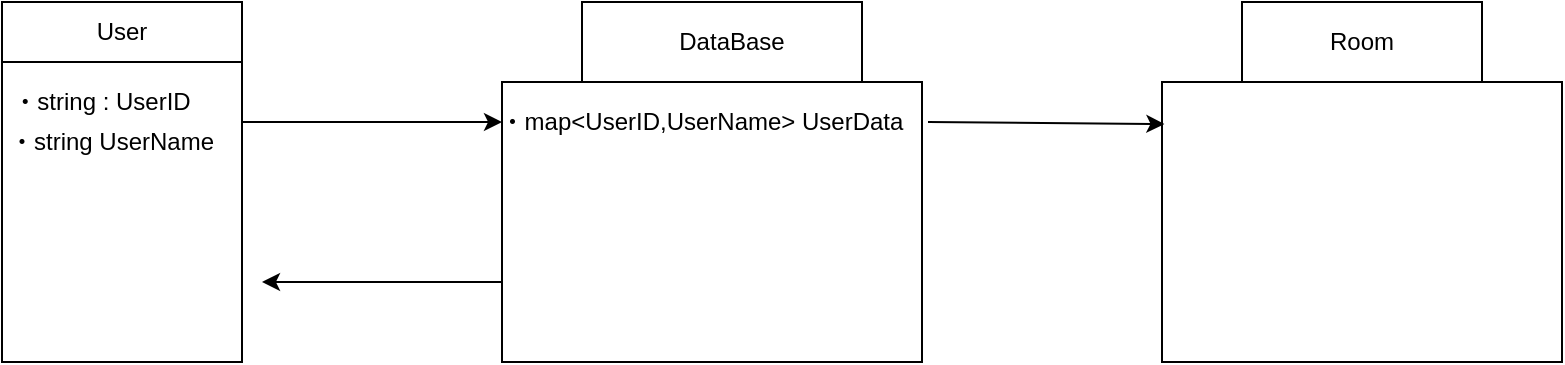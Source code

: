 <mxfile version="12.1.7" type="github" pages="1">
  <diagram id="VOGU1n00awtJ55gnDfI6" name="Page-1">
    <mxGraphModel dx="820" dy="571" grid="1" gridSize="10" guides="1" tooltips="1" connect="1" arrows="1" fold="1" page="1" pageScale="1" pageWidth="827" pageHeight="1169" math="0" shadow="0">
      <root>
        <mxCell id="0"/>
        <mxCell id="1" parent="0"/>
        <mxCell id="lj-SIOatGXmswrZ_GrTb-2" value="" style="rounded=0;whiteSpace=wrap;html=1;" parent="1" vertex="1">
          <mxGeometry x="20" y="20" width="120" height="30" as="geometry"/>
        </mxCell>
        <mxCell id="lj-SIOatGXmswrZ_GrTb-6" value="" style="rounded=0;whiteSpace=wrap;html=1;" parent="1" vertex="1">
          <mxGeometry x="20" y="50" width="120" height="150" as="geometry"/>
        </mxCell>
        <mxCell id="lj-SIOatGXmswrZ_GrTb-7" value="" style="rounded=0;whiteSpace=wrap;html=1;" parent="1" vertex="1">
          <mxGeometry x="310" y="20" width="140" height="40" as="geometry"/>
        </mxCell>
        <mxCell id="lj-SIOatGXmswrZ_GrTb-9" value="" style="rounded=0;whiteSpace=wrap;html=1;" parent="1" vertex="1">
          <mxGeometry x="270" y="60" width="210" height="140" as="geometry"/>
        </mxCell>
        <mxCell id="lj-SIOatGXmswrZ_GrTb-10" value="User" style="text;html=1;strokeColor=none;fillColor=none;align=center;verticalAlign=middle;whiteSpace=wrap;rounded=0;" parent="1" vertex="1">
          <mxGeometry x="40" y="25" width="80" height="20" as="geometry"/>
        </mxCell>
        <mxCell id="lj-SIOatGXmswrZ_GrTb-11" value="DataBase" style="text;html=1;strokeColor=none;fillColor=none;align=center;verticalAlign=middle;whiteSpace=wrap;rounded=0;" parent="1" vertex="1">
          <mxGeometry x="340" y="30" width="90" height="20" as="geometry"/>
        </mxCell>
        <mxCell id="lj-SIOatGXmswrZ_GrTb-12" value="" style="rounded=0;whiteSpace=wrap;html=1;" parent="1" vertex="1">
          <mxGeometry x="640" y="20" width="120" height="40" as="geometry"/>
        </mxCell>
        <mxCell id="lj-SIOatGXmswrZ_GrTb-13" value="Room" style="text;html=1;strokeColor=none;fillColor=none;align=center;verticalAlign=middle;whiteSpace=wrap;rounded=0;" parent="1" vertex="1">
          <mxGeometry x="645" y="30" width="110" height="20" as="geometry"/>
        </mxCell>
        <mxCell id="lj-SIOatGXmswrZ_GrTb-14" value="" style="rounded=0;whiteSpace=wrap;html=1;" parent="1" vertex="1">
          <mxGeometry x="600" y="60" width="200" height="140" as="geometry"/>
        </mxCell>
        <mxCell id="lj-SIOatGXmswrZ_GrTb-15" value="" style="endArrow=classic;html=1;" parent="1" edge="1">
          <mxGeometry width="50" height="50" relative="1" as="geometry">
            <mxPoint x="140" y="80" as="sourcePoint"/>
            <mxPoint x="270" y="80" as="targetPoint"/>
          </mxGeometry>
        </mxCell>
        <mxCell id="lj-SIOatGXmswrZ_GrTb-16" value="" style="endArrow=classic;html=1;exitX=0;exitY=0.714;exitDx=0;exitDy=0;exitPerimeter=0;" parent="1" source="lj-SIOatGXmswrZ_GrTb-9" edge="1">
          <mxGeometry width="50" height="50" relative="1" as="geometry">
            <mxPoint x="20" y="270" as="sourcePoint"/>
            <mxPoint x="150" y="160" as="targetPoint"/>
          </mxGeometry>
        </mxCell>
        <mxCell id="lj-SIOatGXmswrZ_GrTb-19" value="" style="endArrow=classic;html=1;entryX=0.006;entryY=0.15;entryDx=0;entryDy=0;entryPerimeter=0;" parent="1" target="lj-SIOatGXmswrZ_GrTb-14" edge="1">
          <mxGeometry width="50" height="50" relative="1" as="geometry">
            <mxPoint x="483" y="80" as="sourcePoint"/>
            <mxPoint x="530" y="60" as="targetPoint"/>
          </mxGeometry>
        </mxCell>
        <mxCell id="7LAklyptdamhol4aCnqP-2" value="・string : UserID" style="text;html=1;strokeColor=none;fillColor=none;align=center;verticalAlign=middle;whiteSpace=wrap;rounded=0;" vertex="1" parent="1">
          <mxGeometry x="20" y="60" width="100" height="20" as="geometry"/>
        </mxCell>
        <mxCell id="7LAklyptdamhol4aCnqP-3" value="・string UserName" style="text;html=1;strokeColor=none;fillColor=none;align=center;verticalAlign=middle;whiteSpace=wrap;rounded=0;" vertex="1" parent="1">
          <mxGeometry x="20" y="80" width="110" height="20" as="geometry"/>
        </mxCell>
        <mxCell id="7LAklyptdamhol4aCnqP-4" value="・map&amp;lt;UserID,UserName&amp;gt; UserData" style="text;html=1;strokeColor=none;fillColor=none;align=center;verticalAlign=middle;whiteSpace=wrap;rounded=0;" vertex="1" parent="1">
          <mxGeometry x="260" y="70" width="220" height="20" as="geometry"/>
        </mxCell>
      </root>
    </mxGraphModel>
  </diagram>
</mxfile>
